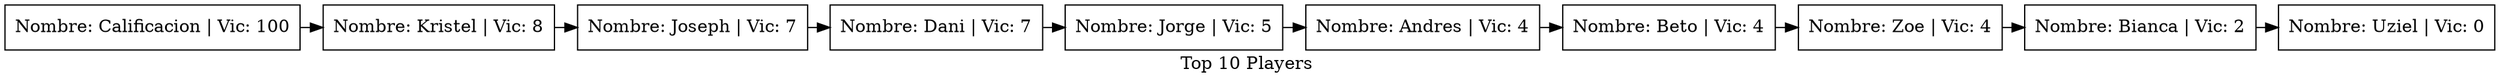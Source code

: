 digraph top{
node [shape=box];
label="Top 10 Players ";
"Nombre: Calificacion | Vic: 100"->"Nombre: Kristel | Vic: 8";
"Nombre: Kristel | Vic: 8"->"Nombre: Joseph | Vic: 7";
"Nombre: Joseph | Vic: 7"->"Nombre: Dani | Vic: 7";
"Nombre: Dani | Vic: 7"->"Nombre: Jorge | Vic: 5";
"Nombre: Jorge | Vic: 5"->"Nombre: Andres | Vic: 4";
"Nombre: Andres | Vic: 4"->"Nombre: Beto | Vic: 4";
"Nombre: Beto | Vic: 4"->"Nombre: Zoe | Vic: 4";
"Nombre: Zoe | Vic: 4"->"Nombre: Bianca | Vic: 2";
"Nombre: Bianca | Vic: 2"->"Nombre: Uziel | Vic: 0";
"Nombre: Uziel | Vic: 0";
{rank=same;"Nombre: Calificacion | Vic: 100";"Nombre: Kristel | Vic: 8";"Nombre: Joseph | Vic: 7";"Nombre: Dani | Vic: 7";"Nombre: Jorge | Vic: 5";"Nombre: Andres | Vic: 4";"Nombre: Beto | Vic: 4";"Nombre: Zoe | Vic: 4";"Nombre: Bianca | Vic: 2";"Nombre: Uziel | Vic: 0";}
}
